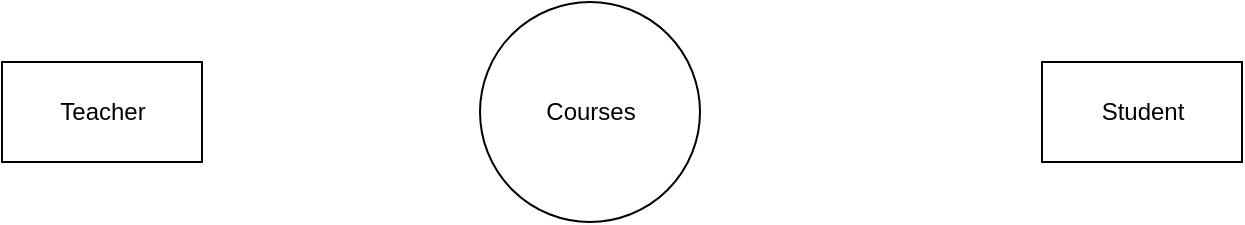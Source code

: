 <mxfile version="14.7.7" type="github">
  <diagram id="7nU1eIY9QLICu4B9qE_H" name="Page-1">
    <mxGraphModel dx="1019" dy="519" grid="1" gridSize="10" guides="1" tooltips="1" connect="1" arrows="1" fold="1" page="1" pageScale="1" pageWidth="827" pageHeight="1169" math="0" shadow="0">
      <root>
        <mxCell id="0" />
        <mxCell id="1" parent="0" />
        <mxCell id="vdwOX1-9iGupVlLqCvTR-1" value="Teacher" style="html=1;dashed=0;whitespace=wrap;" vertex="1" parent="1">
          <mxGeometry x="120" y="130" width="100" height="50" as="geometry" />
        </mxCell>
        <mxCell id="vdwOX1-9iGupVlLqCvTR-2" value="Student" style="html=1;dashed=0;whitespace=wrap;" vertex="1" parent="1">
          <mxGeometry x="640" y="130" width="100" height="50" as="geometry" />
        </mxCell>
        <mxCell id="vdwOX1-9iGupVlLqCvTR-3" value="Courses" style="shape=ellipse;html=1;dashed=0;whitespace=wrap;aspect=fixed;perimeter=ellipsePerimeter;" vertex="1" parent="1">
          <mxGeometry x="359" y="100" width="110" height="110" as="geometry" />
        </mxCell>
      </root>
    </mxGraphModel>
  </diagram>
</mxfile>

